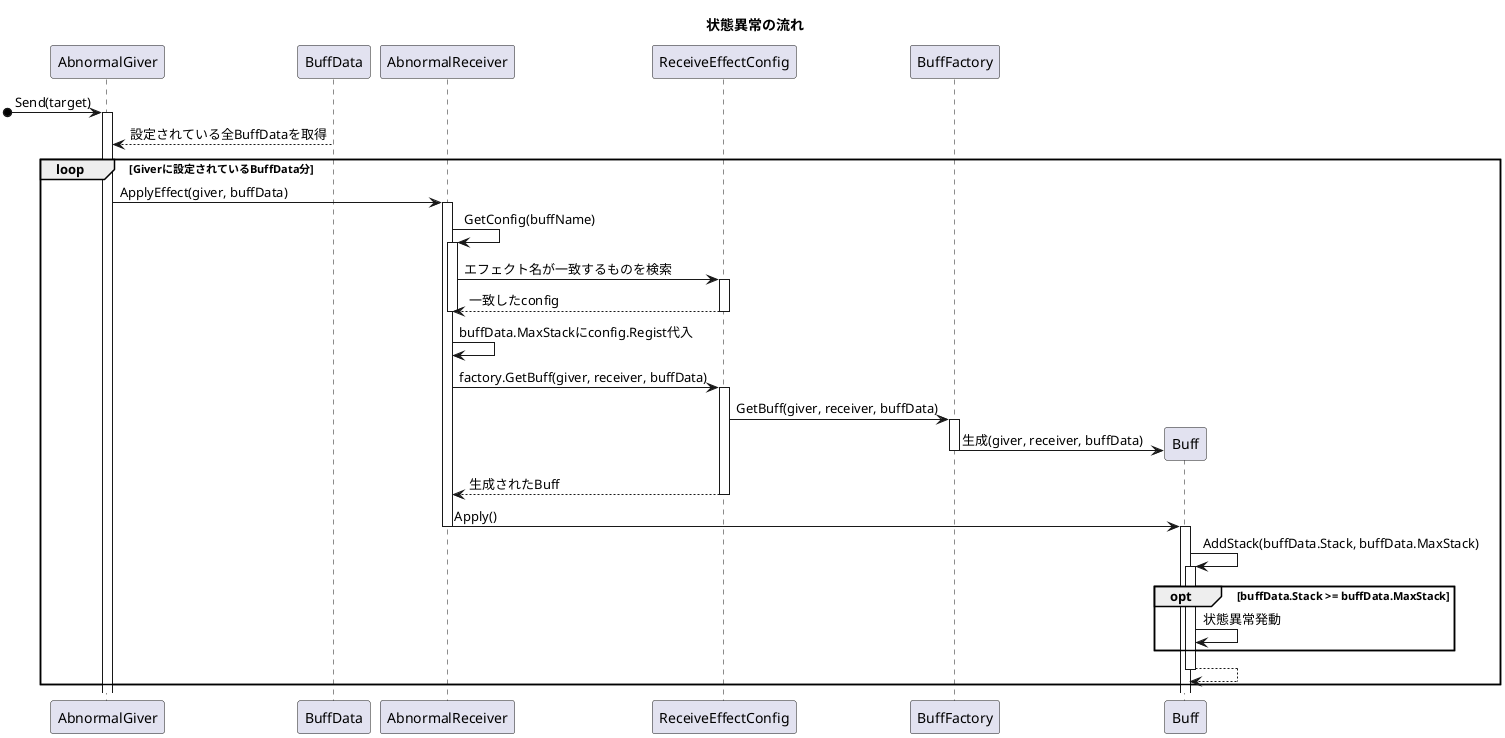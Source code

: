 @startuml abnormal seqence
title 状態異常の流れ

participant AbnormalGiver as giver
participant BuffData as buffdata
participant AbnormalReceiver as receiver
participant ReceiveEffectConfig as config
participant BuffFactory as factory
participant Buff as buff

[o-> giver++ : Send(target)
  giver <-- buffdata : 設定されている全BuffDataを取得
  loop Giverに設定されているBuffData分
  giver -> receiver++ : ApplyEffect(giver, buffData)
    receiver -> receiver++ : GetConfig(buffName)
      receiver -> config++ : エフェクト名が一致するものを検索
      return 一致したconfig
    deactivate receiver
    receiver -> receiver : buffData.MaxStackにconfig.Regist代入
    receiver -> config++ : factory.GetBuff(giver, receiver, buffData)
      config -> factory++ : GetBuff(giver, receiver, buffData)
        factory -> buff** : 生成(giver, receiver, buffData)
      deactivate factory
    return 生成されたBuff
    receiver -> buff--++ : Apply()
      buff -> buff++ : AddStack(buffData.Stack, buffData.MaxStack)
        opt buffData.Stack >= buffData.MaxStack
          buff -> buff : 状態異常発動
        end
      return
  end
@enduml